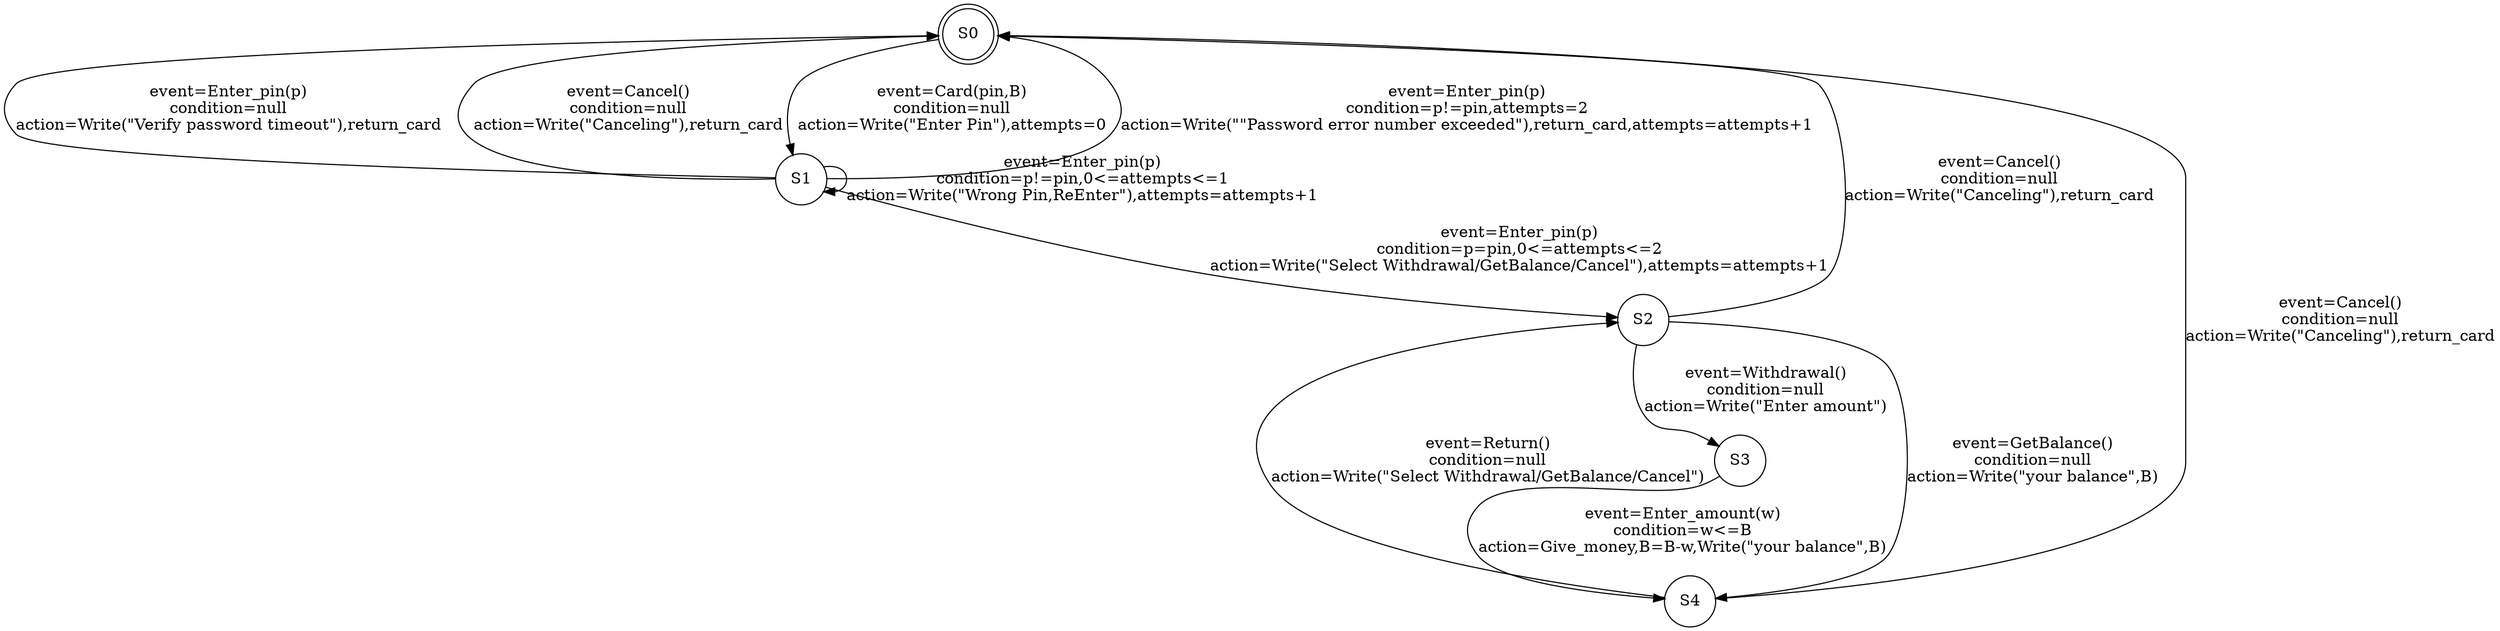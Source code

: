digraph "digraph g" {
	node [shape=doublecircle]
	S0
	node [shape=circle]
	S1 -> S0 [label="event=Enter_pin(p)
condition=p!=pin,attempts=2
action=Write(\"\"Password error number exceeded\"),return_card,attempts=attempts+1"]
	S4 -> S2 [label="event=Return()
condition=null
action=Write(\"Select Withdrawal/GetBalance/Cancel\")"]
	S1 -> S0 [label="event=Enter_pin(p)
condition=null
action=Write(\"Verify password timeout\"),return_card"]
	S2 -> S3 [label="event=Withdrawal()
condition=null
action=Write(\"Enter amount\")"]
	S2 -> S0 [label="event=Cancel()
condition=null
action=Write(\"Canceling\"),return_card"]
	S2 -> S4 [label="event=GetBalance()
condition=null
action=Write(\"your balance\",B)"]
	S0 -> S1 [label="event=Card(pin,B)
condition=null
action=Write(\"Enter Pin\"),attempts=0"]
	S1 -> S0 [label="event=Cancel()
condition=null
action=Write(\"Canceling\"),return_card"]
	S3 -> S4 [label="event=Enter_amount(w)
condition=w<=B
action=Give_money,B=B-w,Write(\"your balance\",B)"]
	S4 -> S0 [label="event=Cancel()
condition=null
action=Write(\"Canceling\"),return_card"]
	S1 -> S1 [label="event=Enter_pin(p)
condition=p!=pin,0<=attempts<=1
action=Write(\"Wrong Pin,ReEnter\"),attempts=attempts+1"]
	S1 -> S2 [label="event=Enter_pin(p)
condition=p=pin,0<=attempts<=2
action=Write(\"Select Withdrawal/GetBalance/Cancel\"),attempts=attempts+1"]
}
